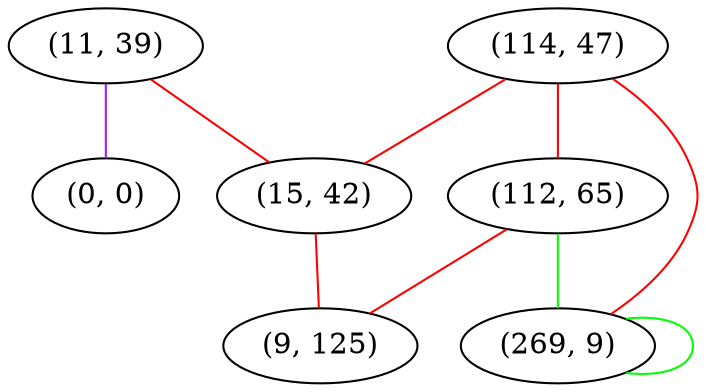 graph "" {
"(11, 39)";
"(0, 0)";
"(114, 47)";
"(15, 42)";
"(112, 65)";
"(9, 125)";
"(269, 9)";
"(11, 39)" -- "(0, 0)"  [color=purple, key=0, weight=4];
"(11, 39)" -- "(15, 42)"  [color=red, key=0, weight=1];
"(114, 47)" -- "(112, 65)"  [color=red, key=0, weight=1];
"(114, 47)" -- "(269, 9)"  [color=red, key=0, weight=1];
"(114, 47)" -- "(15, 42)"  [color=red, key=0, weight=1];
"(15, 42)" -- "(9, 125)"  [color=red, key=0, weight=1];
"(112, 65)" -- "(9, 125)"  [color=red, key=0, weight=1];
"(112, 65)" -- "(269, 9)"  [color=green, key=0, weight=2];
"(269, 9)" -- "(269, 9)"  [color=green, key=0, weight=2];
}
